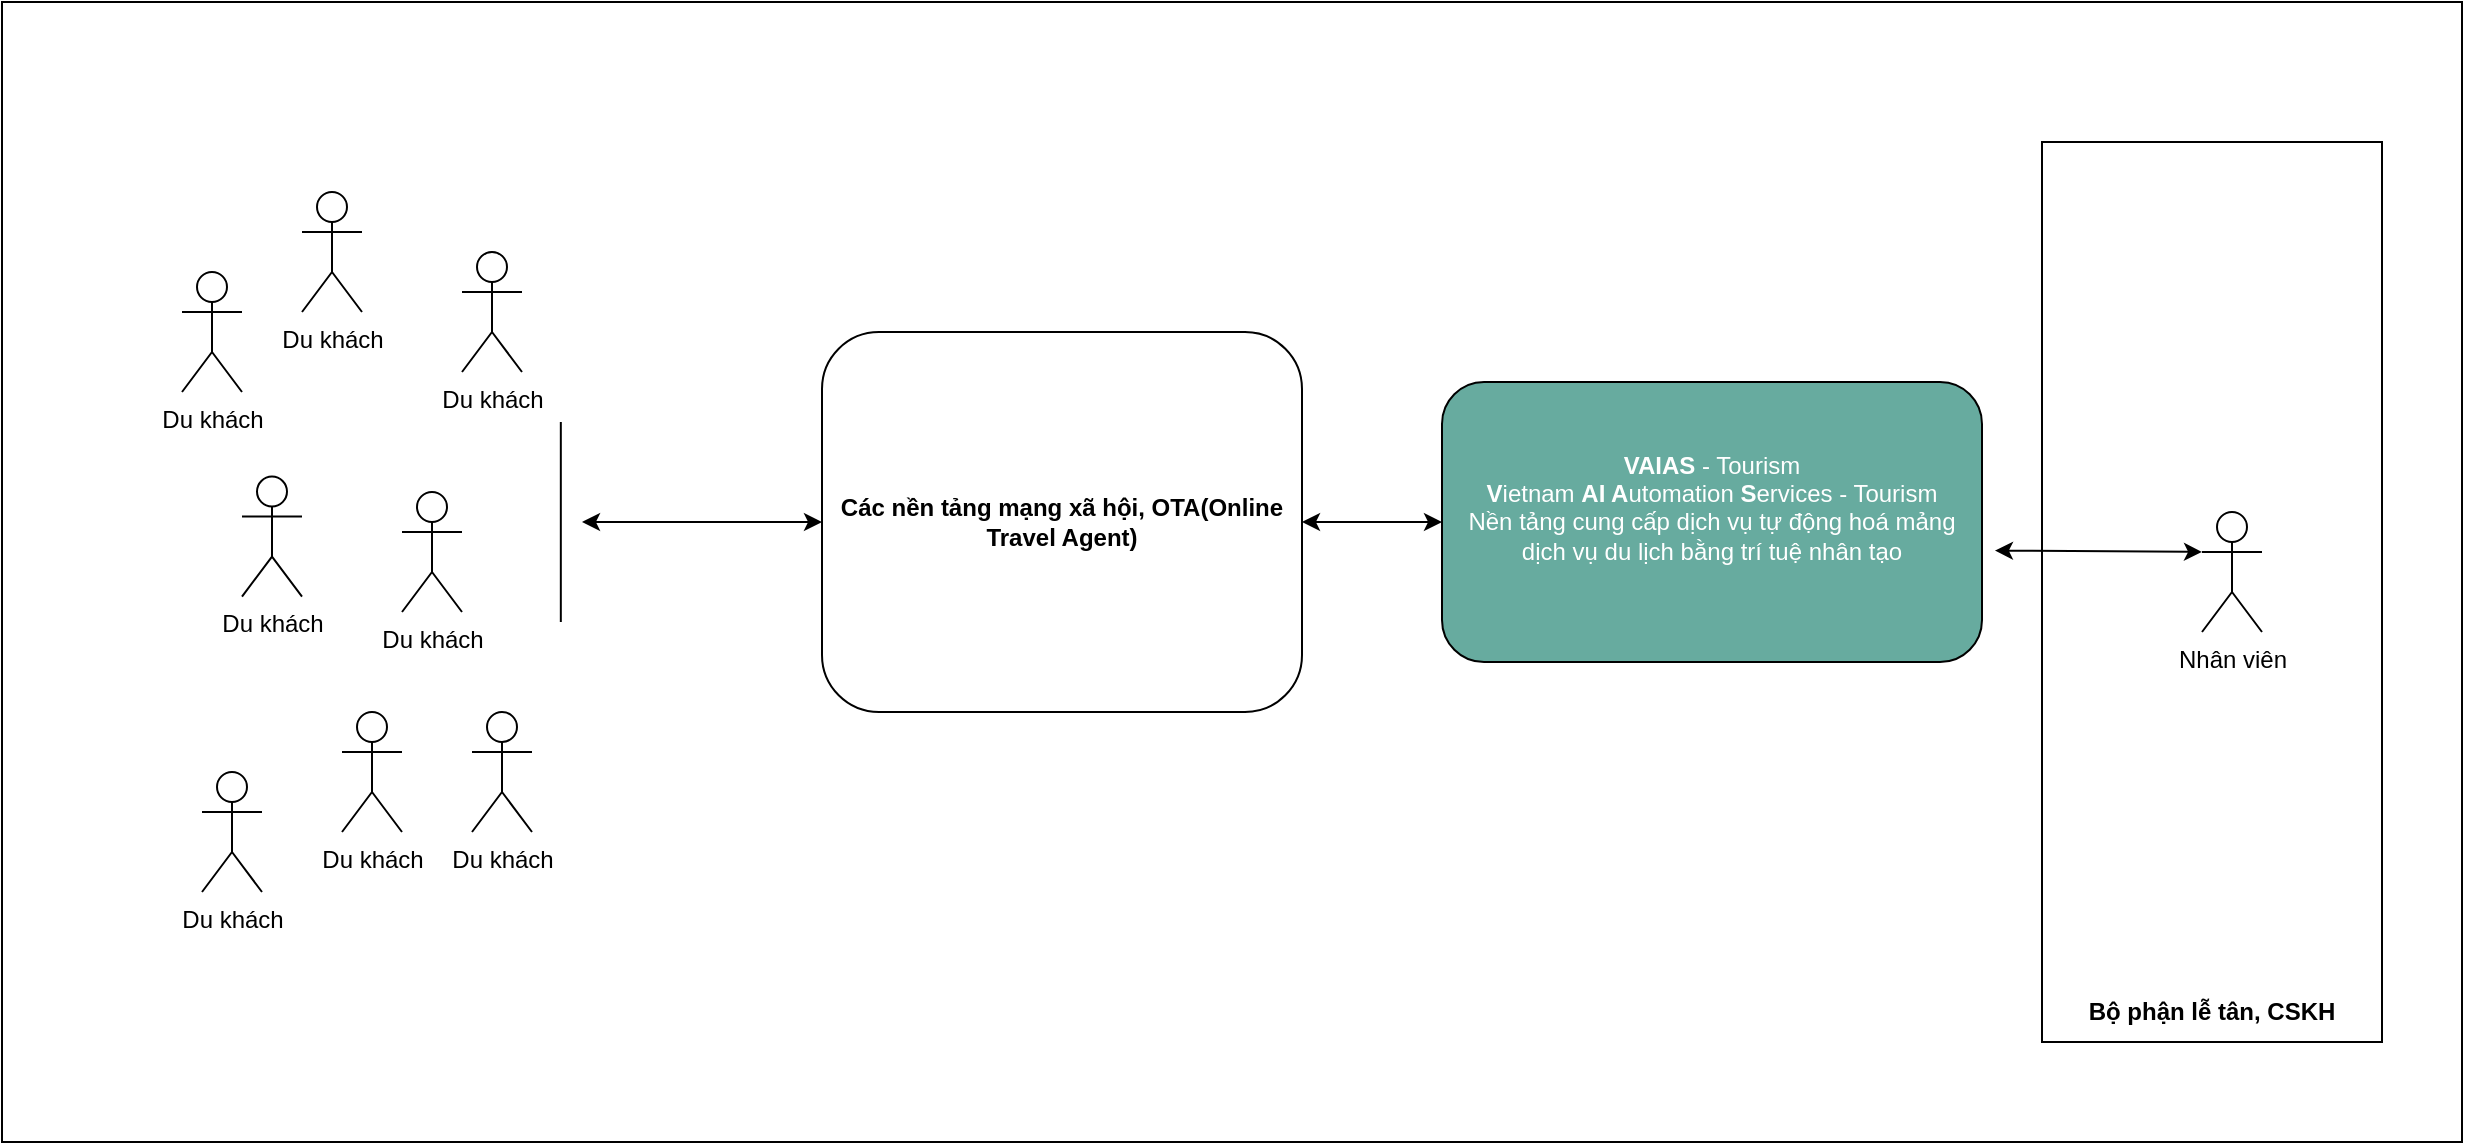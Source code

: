 <mxfile version="24.6.5" type="github">
  <diagram name="Page-1" id="iXaD2ncZ9N8IlxEiycJK">
    <mxGraphModel dx="2899" dy="1309" grid="1" gridSize="10" guides="1" tooltips="1" connect="1" arrows="1" fold="1" page="1" pageScale="1" pageWidth="850" pageHeight="1100" math="0" shadow="0">
      <root>
        <mxCell id="0" />
        <mxCell id="1" parent="0" />
        <mxCell id="qrEU4e8Sn2vzvsywQzIE-1" value="" style="rounded=0;whiteSpace=wrap;html=1;fillColor=default;" vertex="1" parent="1">
          <mxGeometry x="-730" y="690" width="1230" height="570" as="geometry" />
        </mxCell>
        <mxCell id="qrEU4e8Sn2vzvsywQzIE-2" value="" style="rounded=0;whiteSpace=wrap;html=1;fillColor=none;" vertex="1" parent="1">
          <mxGeometry x="290" y="760" width="170" height="450" as="geometry" />
        </mxCell>
        <mxCell id="qrEU4e8Sn2vzvsywQzIE-3" value="Du khách" style="shape=umlActor;verticalLabelPosition=bottom;verticalAlign=top;html=1;outlineConnect=0;strokeColor=#000000;" vertex="1" parent="1">
          <mxGeometry x="-580" y="785" width="30" height="60" as="geometry" />
        </mxCell>
        <mxCell id="qrEU4e8Sn2vzvsywQzIE-4" value="&lt;b&gt;Các nền tảng mạng xã hội, OTA(Online Travel Agent)&lt;/b&gt;" style="rounded=1;whiteSpace=wrap;html=1;fillColor=none;strokeColor=#000000;" vertex="1" parent="1">
          <mxGeometry x="-320" y="855" width="240" height="190" as="geometry" />
        </mxCell>
        <mxCell id="qrEU4e8Sn2vzvsywQzIE-5" value="Nhân viên" style="shape=umlActor;verticalLabelPosition=bottom;verticalAlign=top;html=1;outlineConnect=0;strokeColor=#000000;" vertex="1" parent="1">
          <mxGeometry x="370" y="945" width="30" height="60" as="geometry" />
        </mxCell>
        <mxCell id="qrEU4e8Sn2vzvsywQzIE-6" value="Du khách" style="shape=umlActor;verticalLabelPosition=bottom;verticalAlign=top;html=1;outlineConnect=0;strokeColor=#000000;" vertex="1" parent="1">
          <mxGeometry x="-500" y="815" width="30" height="60" as="geometry" />
        </mxCell>
        <mxCell id="qrEU4e8Sn2vzvsywQzIE-7" value="Du khách" style="shape=umlActor;verticalLabelPosition=bottom;verticalAlign=top;html=1;outlineConnect=0;strokeColor=#000000;" vertex="1" parent="1">
          <mxGeometry x="-495" y="1045" width="30" height="60" as="geometry" />
        </mxCell>
        <mxCell id="qrEU4e8Sn2vzvsywQzIE-8" value="Du khách" style="shape=umlActor;verticalLabelPosition=bottom;verticalAlign=top;html=1;outlineConnect=0;strokeColor=#000000;" vertex="1" parent="1">
          <mxGeometry x="-630" y="1075" width="30" height="60" as="geometry" />
        </mxCell>
        <mxCell id="qrEU4e8Sn2vzvsywQzIE-9" value="Du khách" style="shape=umlActor;verticalLabelPosition=bottom;verticalAlign=top;html=1;outlineConnect=0;strokeColor=#000000;" vertex="1" parent="1">
          <mxGeometry x="-530" y="935" width="30" height="60" as="geometry" />
        </mxCell>
        <mxCell id="qrEU4e8Sn2vzvsywQzIE-10" value="Du khách" style="shape=umlActor;verticalLabelPosition=bottom;verticalAlign=top;html=1;outlineConnect=0;strokeColor=#000000;" vertex="1" parent="1">
          <mxGeometry x="-560" y="1045" width="30" height="60" as="geometry" />
        </mxCell>
        <mxCell id="qrEU4e8Sn2vzvsywQzIE-11" value="Du khách" style="shape=umlActor;verticalLabelPosition=bottom;verticalAlign=top;html=1;outlineConnect=0;strokeColor=#000000;" vertex="1" parent="1">
          <mxGeometry x="-640" y="825" width="30" height="60" as="geometry" />
        </mxCell>
        <mxCell id="qrEU4e8Sn2vzvsywQzIE-12" value="Du khách" style="shape=umlActor;verticalLabelPosition=bottom;verticalAlign=top;html=1;outlineConnect=0;strokeColor=#000000;" vertex="1" parent="1">
          <mxGeometry x="-610" y="927.28" width="30" height="60" as="geometry" />
        </mxCell>
        <mxCell id="qrEU4e8Sn2vzvsywQzIE-13" value="" style="endArrow=none;html=1;rounded=0;strokeColor=#000000;" edge="1" parent="1">
          <mxGeometry width="50" height="50" relative="1" as="geometry">
            <mxPoint x="-450.59" y="900" as="sourcePoint" />
            <mxPoint x="-450.59" y="1000" as="targetPoint" />
          </mxGeometry>
        </mxCell>
        <mxCell id="qrEU4e8Sn2vzvsywQzIE-14" value="" style="endArrow=classic;startArrow=classic;html=1;rounded=0;entryX=0;entryY=0.333;entryDx=0;entryDy=0;entryPerimeter=0;strokeColor=#000000;exitX=1.024;exitY=0.602;exitDx=0;exitDy=0;exitPerimeter=0;" edge="1" parent="1" source="qrEU4e8Sn2vzvsywQzIE-20" target="qrEU4e8Sn2vzvsywQzIE-5">
          <mxGeometry width="50" height="50" relative="1" as="geometry">
            <mxPoint x="-72" y="955" as="sourcePoint" />
            <mxPoint x="-20" y="900" as="targetPoint" />
          </mxGeometry>
        </mxCell>
        <mxCell id="qrEU4e8Sn2vzvsywQzIE-15" value="" style="endArrow=classic;startArrow=classic;html=1;rounded=0;entryX=0;entryY=0.5;entryDx=0;entryDy=0;strokeColor=#000000;" edge="1" parent="1" target="qrEU4e8Sn2vzvsywQzIE-4">
          <mxGeometry width="50" height="50" relative="1" as="geometry">
            <mxPoint x="-440" y="950" as="sourcePoint" />
            <mxPoint y="1055" as="targetPoint" />
          </mxGeometry>
        </mxCell>
        <mxCell id="qrEU4e8Sn2vzvsywQzIE-16" value="" style="shape=image;verticalLabelPosition=bottom;labelBackgroundColor=default;verticalAlign=top;aspect=fixed;imageAspect=0;image=https://vectorlogo4u.com/wp-content/uploads/2020/10/Facebook-Messenger-New-Logo-Vector-01.png;" vertex="1" parent="1">
          <mxGeometry x="-316.1" y="995" width="74.07" height="35" as="geometry" />
        </mxCell>
        <mxCell id="qrEU4e8Sn2vzvsywQzIE-17" value="" style="shape=image;verticalLabelPosition=bottom;labelBackgroundColor=default;verticalAlign=top;aspect=fixed;imageAspect=0;image=https://seeklogo.com/images/B/booking-logo-504475D532-seeklogo.com.png;" vertex="1" parent="1">
          <mxGeometry x="-232.04" y="980" width="64.07" height="35.45" as="geometry" />
        </mxCell>
        <mxCell id="qrEU4e8Sn2vzvsywQzIE-18" value="" style="shape=image;verticalLabelPosition=bottom;labelBackgroundColor=default;verticalAlign=top;aspect=fixed;imageAspect=0;image=https://seekvectorlogo.com/wp-content/uploads/2021/12/agoda-vector-logo-small-2021.png;" vertex="1" parent="1">
          <mxGeometry x="-150" y="982.5" width="60" height="60" as="geometry" />
        </mxCell>
        <mxCell id="qrEU4e8Sn2vzvsywQzIE-19" value="&lt;b&gt;Bộ phận lễ tân, CSKH&lt;/b&gt;" style="text;html=1;align=center;verticalAlign=middle;whiteSpace=wrap;rounded=0;" vertex="1" parent="1">
          <mxGeometry x="305" y="1180" width="140" height="30" as="geometry" />
        </mxCell>
        <mxCell id="qrEU4e8Sn2vzvsywQzIE-20" value="&lt;font color=&quot;#ffffff&quot;&gt;&lt;b&gt;VAIAS&amp;nbsp;&lt;/b&gt;- Tourism&lt;br&gt;&lt;b&gt;V&lt;/b&gt;ietnam&lt;b&gt;&amp;nbsp;AI A&lt;/b&gt;utomation&lt;b&gt;&amp;nbsp;S&lt;/b&gt;ervices&amp;nbsp;- Tourism&lt;br&gt;Nền tảng cung cấp dịch vụ tự động hoá mảng dịch vụ du lịch bằng trí tuệ nhân tạo&lt;br&gt;&lt;b&gt;&amp;nbsp;&lt;/b&gt;&lt;/font&gt;" style="rounded=1;whiteSpace=wrap;html=1;fillColor=#67AB9F;strokeColor=#000000;" vertex="1" parent="1">
          <mxGeometry x="-10" y="880" width="270" height="140" as="geometry" />
        </mxCell>
        <mxCell id="qrEU4e8Sn2vzvsywQzIE-21" value="" style="endArrow=classic;startArrow=classic;html=1;rounded=0;entryX=0;entryY=0.5;entryDx=0;entryDy=0;strokeColor=#000000;exitX=1;exitY=0.5;exitDx=0;exitDy=0;" edge="1" parent="1" source="qrEU4e8Sn2vzvsywQzIE-4" target="qrEU4e8Sn2vzvsywQzIE-20">
          <mxGeometry width="50" height="50" relative="1" as="geometry">
            <mxPoint x="194" y="959" as="sourcePoint" />
            <mxPoint x="350" y="957" as="targetPoint" />
          </mxGeometry>
        </mxCell>
      </root>
    </mxGraphModel>
  </diagram>
</mxfile>
